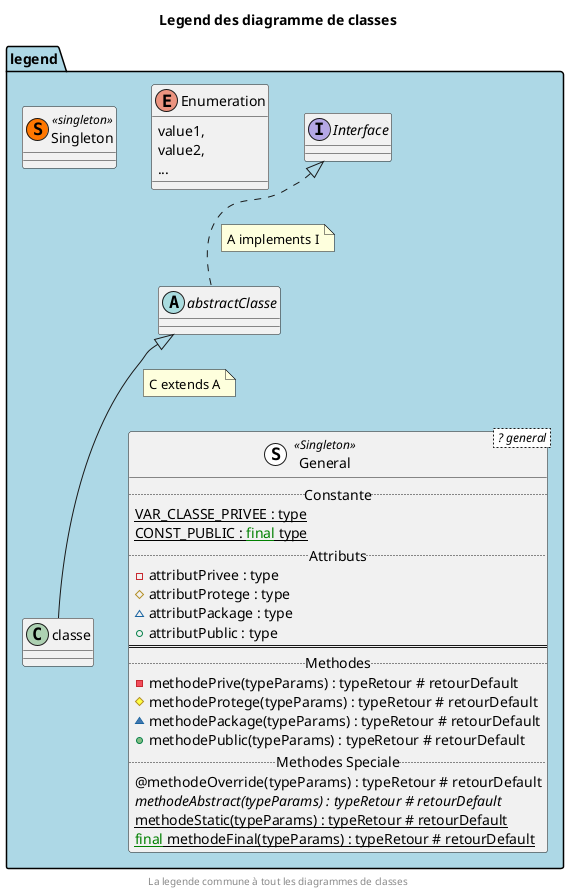 @startuml legend

title Legend des diagramme de classes

!$all=1
' $opt=1 => active | par défault, c'est désactiver.
' option $all => active tout
' ===========================================================================
' option $interface => active la legende d'une interface
' option $abstract => active la legende d'une classe abstraite
' option $class => active la legende d'une classe
' option $enum => active la legende d'une enumeration
' option $singleton => active la legende d'un singleton
' ===========================================================================
' option $implements => active la legende d'une implémentation d'une interface
' option $implements => active la legende de l'héritage d'une classe
' option $const => active la legende des constantes
' option $method => active la legende des méthodes spéciale (ex: override)
' ===========================================================================

!startsub legend
package "legend" #lightblue {
  class "General" AS G < ? general > << (S,#FFFFFF) Singleton >> {
    !if ($all==1) || ($const==1)
    .. Constante ..
    {field} {static} VAR_CLASSE_PRIVEE : type
    {field} {static} CONST_PUBLIC : <color green>final</color> type
    !endif
    .. Attributs ..
    {field} - attributPrivee : type
    {field} # attributProtege : type
    {field} ~ attributPackage : type
    {field} + attributPublic : type
    ==
    .. Methodes ..
    {method} - methodePrive(typeParams) : typeRetour # retourDefault
    {method} # methodeProtege(typeParams) : typeRetour # retourDefault
    {method} ~ methodePackage(typeParams) : typeRetour # retourDefault
    {method} + methodePublic(typeParams) : typeRetour # retourDefault
    !if ($all==1) || ($method==1)
    .. Methodes Speciale ..
    {method} @methodeOverride(typeParams) : typeRetour # retourDefault
    {method} {abstract} methodeAbstract(typeParams) : typeRetour # retourDefault
    {method} {static} methodeStatic(typeParams) : typeRetour # retourDefault
    {method} {static} <color green>final</color> methodeFinal(typeParams) : typeRetour # retourDefault
    !endif
  }

  !if ($all==1) || ($interface==1) || ($implements==1)
    interface "Interface" AS I
    I -[hidden]r--> G
  !endif
  !if ($all==1) || ($abstract==1) || ($extends==1)
    abstract class "abstractClasse" AS A
    A -[hidden]r--> G
  !endif
  !if ($all==1) || ($class==1) || ($extends==1) || (($implements==1) && ($abstract!=1))
    class "classe" AS C
    C -[hidden]r-> G
  !endif

  !if ($all==1) || ($implements==1)
    !if ($all==1) || ($abstract==1) || ($extends==1)
      abstract class A implements I
      note on link : A implements I
    !else
      class C implements I
      note on link : C implements I
    !endif
  !endif
  !if ($all==1) || ($extends==1)
    class C extends A
    note on link : C extends A
  !endif
  !if ($all==1) || ($enum==1)
    enum "Enumeration" AS E {
      value1,
      value2,
      ...
    }
  !endif
  !if ($all==1) || ($singleton==1)
    class "Singleton" AS S << (S,#FF7700) singleton >>
  !endif
}
!endsub

center footer La legende commune à tout les diagrammes de classes
@enduml

